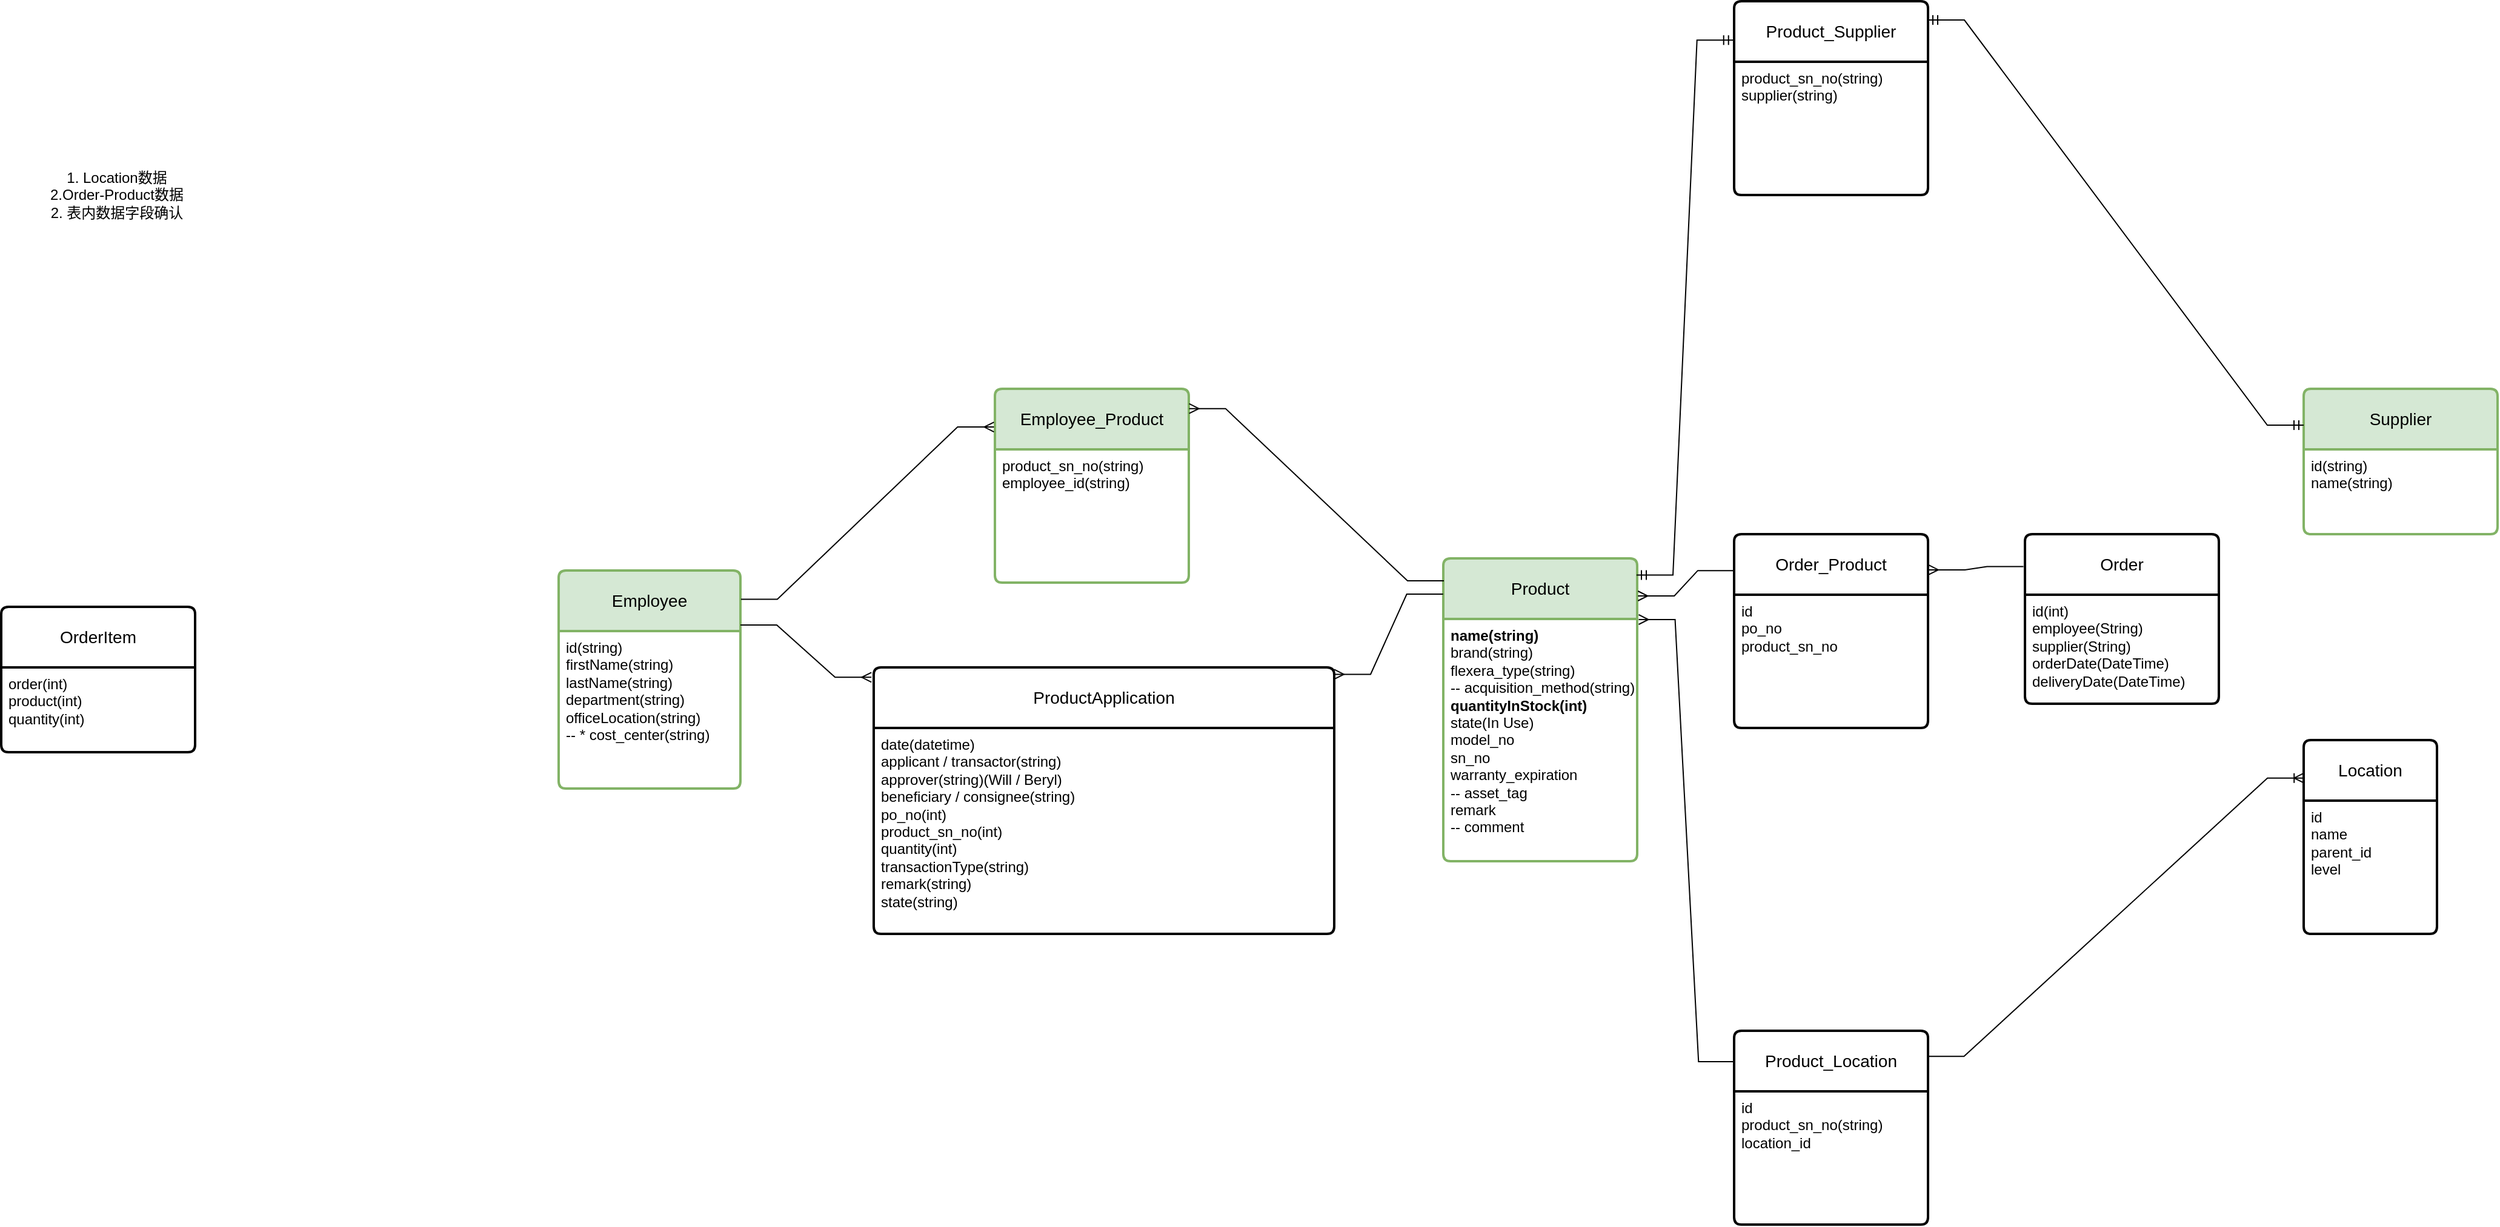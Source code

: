 <mxfile version="24.8.2">
  <diagram id="R2lEEEUBdFMjLlhIrx00" name="Page-1">
    <mxGraphModel dx="2160" dy="1762" grid="1" gridSize="10" guides="1" tooltips="1" connect="1" arrows="1" fold="1" page="1" pageScale="1" pageWidth="850" pageHeight="1100" math="0" shadow="0" extFonts="Permanent Marker^https://fonts.googleapis.com/css?family=Permanent+Marker">
      <root>
        <mxCell id="0" />
        <mxCell id="1" parent="0" />
        <mxCell id="ejjM6Sqbx9H5N0VlwYUp-1" value="Employee" style="swimlane;childLayout=stackLayout;horizontal=1;startSize=50;horizontalStack=0;rounded=1;fontSize=14;fontStyle=0;strokeWidth=2;resizeParent=0;resizeLast=1;shadow=0;dashed=0;align=center;arcSize=4;whiteSpace=wrap;html=1;fillColor=#d5e8d4;strokeColor=#82b366;" parent="1" vertex="1">
          <mxGeometry x="-360" y="-20" width="150" height="180" as="geometry" />
        </mxCell>
        <mxCell id="ejjM6Sqbx9H5N0VlwYUp-2" value="&lt;div&gt;id(string)&lt;/div&gt;firstName(string)&lt;div&gt;lastName(string)&lt;/div&gt;&lt;div&gt;department(string)&lt;/div&gt;&lt;div&gt;officeLocation(string)&lt;/div&gt;&lt;div&gt;-- * cost_center(string)&lt;/div&gt;&lt;div&gt;&lt;br&gt;&lt;/div&gt;" style="align=left;strokeColor=none;fillColor=none;spacingLeft=4;fontSize=12;verticalAlign=top;resizable=0;rotatable=0;part=1;html=1;" parent="ejjM6Sqbx9H5N0VlwYUp-1" vertex="1">
          <mxGeometry y="50" width="150" height="130" as="geometry" />
        </mxCell>
        <mxCell id="ejjM6Sqbx9H5N0VlwYUp-7" value="Supplier" style="swimlane;childLayout=stackLayout;horizontal=1;startSize=50;horizontalStack=0;rounded=1;fontSize=14;fontStyle=0;strokeWidth=2;resizeParent=0;resizeLast=1;shadow=0;dashed=0;align=center;arcSize=4;whiteSpace=wrap;html=1;fillColor=#d5e8d4;strokeColor=#82b366;" parent="1" vertex="1">
          <mxGeometry x="1080" y="-170" width="160" height="120" as="geometry" />
        </mxCell>
        <mxCell id="ejjM6Sqbx9H5N0VlwYUp-8" value="&lt;div&gt;id(string)&lt;/div&gt;name(string)&lt;div&gt;&lt;div&gt;&lt;br&gt;&lt;/div&gt;&lt;/div&gt;" style="align=left;strokeColor=none;fillColor=none;spacingLeft=4;fontSize=12;verticalAlign=top;resizable=0;rotatable=0;part=1;html=1;" parent="ejjM6Sqbx9H5N0VlwYUp-7" vertex="1">
          <mxGeometry y="50" width="160" height="70" as="geometry" />
        </mxCell>
        <mxCell id="ejjM6Sqbx9H5N0VlwYUp-9" value="Product" style="swimlane;childLayout=stackLayout;horizontal=1;startSize=50;horizontalStack=0;rounded=1;fontSize=14;fontStyle=0;strokeWidth=2;resizeParent=0;resizeLast=1;shadow=0;dashed=0;align=center;arcSize=4;whiteSpace=wrap;html=1;fillColor=#d5e8d4;strokeColor=#82b366;" parent="1" vertex="1">
          <mxGeometry x="370" y="-30" width="160" height="250" as="geometry" />
        </mxCell>
        <mxCell id="ejjM6Sqbx9H5N0VlwYUp-10" value="&lt;b&gt;name(string)&lt;/b&gt;&lt;div&gt;brand(string)&lt;b&gt;&lt;br&gt;&lt;/b&gt;&lt;div&gt;flexera_type(string)&lt;/div&gt;&lt;div&gt;-- acquisition_method(string)&lt;div&gt;&lt;b&gt;quantityInStock(int)&lt;/b&gt;&lt;/div&gt;&lt;div&gt;state(In Use)&lt;/div&gt;&lt;div&gt;model_no&lt;/div&gt;&lt;div&gt;sn_no&lt;/div&gt;&lt;div&gt;warranty_expiration&lt;/div&gt;&lt;div&gt;-- asset_tag&lt;/div&gt;&lt;div&gt;remark&lt;/div&gt;&lt;div&gt;-- comment&lt;/div&gt;&lt;/div&gt;&lt;/div&gt;" style="align=left;strokeColor=none;fillColor=none;spacingLeft=4;fontSize=12;verticalAlign=top;resizable=0;rotatable=0;part=1;html=1;" parent="ejjM6Sqbx9H5N0VlwYUp-9" vertex="1">
          <mxGeometry y="50" width="160" height="200" as="geometry" />
        </mxCell>
        <mxCell id="ejjM6Sqbx9H5N0VlwYUp-33" value="ProductApplication" style="swimlane;childLayout=stackLayout;horizontal=1;startSize=50;horizontalStack=0;rounded=1;fontSize=14;fontStyle=0;strokeWidth=2;resizeParent=0;resizeLast=1;shadow=0;dashed=0;align=center;arcSize=4;whiteSpace=wrap;html=1;" parent="1" vertex="1">
          <mxGeometry x="-100" y="60" width="380" height="220" as="geometry" />
        </mxCell>
        <mxCell id="ejjM6Sqbx9H5N0VlwYUp-34" value="&lt;div&gt;date(datetime)&lt;/div&gt;&lt;div&gt;applicant / transactor(string)&lt;/div&gt;&lt;div&gt;approver(string)(Will / Beryl)&lt;/div&gt;&lt;div&gt;beneficiary / consignee(string)&lt;/div&gt;&lt;div&gt;&lt;span style=&quot;background-color: initial;&quot;&gt;po_no(int)&lt;/span&gt;&lt;/div&gt;product_sn_no(int)&lt;div&gt;quantity(int)&lt;br&gt;&lt;/div&gt;&lt;div&gt;&lt;span style=&quot;background-color: initial;&quot;&gt;transactionType(string)&lt;/span&gt;&lt;/div&gt;&lt;div&gt;&lt;div&gt;&lt;span style=&quot;background-color: initial;&quot;&gt;remark(string)&lt;/span&gt;&lt;/div&gt;&lt;div&gt;&lt;span style=&quot;background-color: initial;&quot;&gt;state(string)&lt;/span&gt;&lt;/div&gt;&lt;div&gt;&lt;br&gt;&lt;/div&gt;&lt;/div&gt;" style="align=left;strokeColor=none;fillColor=none;spacingLeft=4;fontSize=12;verticalAlign=top;resizable=0;rotatable=0;part=1;html=1;" parent="ejjM6Sqbx9H5N0VlwYUp-33" vertex="1">
          <mxGeometry y="50" width="380" height="170" as="geometry" />
        </mxCell>
        <mxCell id="Ll-lu9K-P6MP86LAldci-16" value="OrderItem" style="swimlane;childLayout=stackLayout;horizontal=1;startSize=50;horizontalStack=0;rounded=1;fontSize=14;fontStyle=0;strokeWidth=2;resizeParent=0;resizeLast=1;shadow=0;dashed=0;align=center;arcSize=4;whiteSpace=wrap;html=1;" parent="1" vertex="1">
          <mxGeometry x="-820" y="10" width="160" height="120" as="geometry" />
        </mxCell>
        <mxCell id="Ll-lu9K-P6MP86LAldci-17" value="order(int)&lt;div&gt;product(int)&lt;/div&gt;&lt;div&gt;quantity(int)&lt;/div&gt;" style="align=left;strokeColor=none;fillColor=none;spacingLeft=4;fontSize=12;verticalAlign=top;resizable=0;rotatable=0;part=1;html=1;" parent="Ll-lu9K-P6MP86LAldci-16" vertex="1">
          <mxGeometry y="50" width="160" height="70" as="geometry" />
        </mxCell>
        <mxCell id="ejjM6Sqbx9H5N0VlwYUp-31" value="Order" style="swimlane;childLayout=stackLayout;horizontal=1;startSize=50;horizontalStack=0;rounded=1;fontSize=14;fontStyle=0;strokeWidth=2;resizeParent=0;resizeLast=1;shadow=0;dashed=0;align=center;arcSize=4;whiteSpace=wrap;html=1;" parent="1" vertex="1">
          <mxGeometry x="850" y="-50" width="160" height="140" as="geometry" />
        </mxCell>
        <mxCell id="ejjM6Sqbx9H5N0VlwYUp-32" value="&lt;div&gt;id(int)&lt;/div&gt;employee(String)&lt;div&gt;supplier(String)&lt;/div&gt;&lt;div&gt;orderDate(DateTime)&lt;/div&gt;&lt;div&gt;deliveryDate(DateTime)&lt;/div&gt;" style="align=left;strokeColor=none;fillColor=none;spacingLeft=4;fontSize=12;verticalAlign=top;resizable=0;rotatable=0;part=1;html=1;" parent="ejjM6Sqbx9H5N0VlwYUp-31" vertex="1">
          <mxGeometry y="50" width="160" height="90" as="geometry" />
        </mxCell>
        <mxCell id="kNg2Me-kXlAW_ViZlaUZ-2" value="Employee_Product" style="swimlane;childLayout=stackLayout;horizontal=1;startSize=50;horizontalStack=0;rounded=1;fontSize=14;fontStyle=0;strokeWidth=2;resizeParent=0;resizeLast=1;shadow=0;dashed=0;align=center;arcSize=4;whiteSpace=wrap;html=1;fillColor=#d5e8d4;strokeColor=#82b366;" parent="1" vertex="1">
          <mxGeometry y="-170" width="160" height="160" as="geometry" />
        </mxCell>
        <mxCell id="kNg2Me-kXlAW_ViZlaUZ-3" value="&lt;div&gt;product_sn_no(string)&lt;/div&gt;&lt;div&gt;employee_id(string)&lt;/div&gt;&lt;div&gt;&lt;br&gt;&lt;/div&gt;&lt;div&gt;&lt;br&gt;&lt;/div&gt;" style="align=left;strokeColor=none;fillColor=none;spacingLeft=4;fontSize=12;verticalAlign=top;resizable=0;rotatable=0;part=1;html=1;" parent="kNg2Me-kXlAW_ViZlaUZ-2" vertex="1">
          <mxGeometry y="50" width="160" height="110" as="geometry" />
        </mxCell>
        <mxCell id="kNg2Me-kXlAW_ViZlaUZ-14" value="" style="edgeStyle=entityRelationEdgeStyle;fontSize=12;html=1;endArrow=ERmany;rounded=0;exitX=1.003;exitY=0.132;exitDx=0;exitDy=0;exitPerimeter=0;entryX=-0.005;entryY=0.197;entryDx=0;entryDy=0;entryPerimeter=0;" parent="1" source="ejjM6Sqbx9H5N0VlwYUp-1" target="kNg2Me-kXlAW_ViZlaUZ-2" edge="1">
          <mxGeometry width="100" height="100" relative="1" as="geometry">
            <mxPoint x="-140" y="50" as="sourcePoint" />
            <mxPoint x="-40" y="-50" as="targetPoint" />
          </mxGeometry>
        </mxCell>
        <mxCell id="kNg2Me-kXlAW_ViZlaUZ-15" value="" style="edgeStyle=entityRelationEdgeStyle;fontSize=12;html=1;endArrow=ERmany;rounded=0;exitX=0.003;exitY=0.074;exitDx=0;exitDy=0;exitPerimeter=0;entryX=1.002;entryY=0.102;entryDx=0;entryDy=0;entryPerimeter=0;" parent="1" source="ejjM6Sqbx9H5N0VlwYUp-9" target="kNg2Me-kXlAW_ViZlaUZ-2" edge="1">
          <mxGeometry width="100" height="100" relative="1" as="geometry">
            <mxPoint x="540" y="50" as="sourcePoint" />
            <mxPoint x="470" y="-70" as="targetPoint" />
          </mxGeometry>
        </mxCell>
        <mxCell id="kNg2Me-kXlAW_ViZlaUZ-17" value="Product_Supplier" style="swimlane;childLayout=stackLayout;horizontal=1;startSize=50;horizontalStack=0;rounded=1;fontSize=14;fontStyle=0;strokeWidth=2;resizeParent=0;resizeLast=1;shadow=0;dashed=0;align=center;arcSize=4;whiteSpace=wrap;html=1;" parent="1" vertex="1">
          <mxGeometry x="610" y="-490" width="160" height="160" as="geometry" />
        </mxCell>
        <mxCell id="kNg2Me-kXlAW_ViZlaUZ-18" value="&lt;div&gt;product_sn_no(string)&lt;/div&gt;&lt;div&gt;supplier(string)&lt;/div&gt;&lt;div&gt;&lt;br&gt;&lt;/div&gt;&lt;div&gt;&lt;br&gt;&lt;/div&gt;" style="align=left;strokeColor=none;fillColor=none;spacingLeft=4;fontSize=12;verticalAlign=top;resizable=0;rotatable=0;part=1;html=1;" parent="kNg2Me-kXlAW_ViZlaUZ-17" vertex="1">
          <mxGeometry y="50" width="160" height="110" as="geometry" />
        </mxCell>
        <mxCell id="kNg2Me-kXlAW_ViZlaUZ-20" value="" style="edgeStyle=entityRelationEdgeStyle;fontSize=12;html=1;endArrow=ERmandOne;startArrow=ERmandOne;rounded=0;entryX=-0.004;entryY=0.201;entryDx=0;entryDy=0;entryPerimeter=0;exitX=0.997;exitY=0.055;exitDx=0;exitDy=0;exitPerimeter=0;" parent="1" source="ejjM6Sqbx9H5N0VlwYUp-9" target="kNg2Me-kXlAW_ViZlaUZ-17" edge="1">
          <mxGeometry width="100" height="100" relative="1" as="geometry">
            <mxPoint x="610" as="sourcePoint" />
            <mxPoint x="710" y="-100" as="targetPoint" />
          </mxGeometry>
        </mxCell>
        <mxCell id="kNg2Me-kXlAW_ViZlaUZ-21" value="" style="edgeStyle=entityRelationEdgeStyle;fontSize=12;html=1;endArrow=ERmandOne;startArrow=ERmandOne;rounded=0;entryX=1;entryY=0.097;entryDx=0;entryDy=0;entryPerimeter=0;exitX=0;exitY=0.25;exitDx=0;exitDy=0;" parent="1" source="ejjM6Sqbx9H5N0VlwYUp-7" target="kNg2Me-kXlAW_ViZlaUZ-17" edge="1">
          <mxGeometry width="100" height="100" relative="1" as="geometry">
            <mxPoint x="880" y="8" as="sourcePoint" />
            <mxPoint x="1000" y="-138" as="targetPoint" />
          </mxGeometry>
        </mxCell>
        <mxCell id="kNg2Me-kXlAW_ViZlaUZ-22" value="" style="edgeStyle=entityRelationEdgeStyle;fontSize=12;html=1;endArrow=ERmany;rounded=0;exitX=-0.001;exitY=0.118;exitDx=0;exitDy=0;exitPerimeter=0;entryX=1;entryY=0.026;entryDx=0;entryDy=0;entryPerimeter=0;" parent="1" source="ejjM6Sqbx9H5N0VlwYUp-9" target="ejjM6Sqbx9H5N0VlwYUp-33" edge="1">
          <mxGeometry width="100" height="100" relative="1" as="geometry">
            <mxPoint x="170" y="340" as="sourcePoint" />
            <mxPoint x="270" y="240" as="targetPoint" />
          </mxGeometry>
        </mxCell>
        <mxCell id="kNg2Me-kXlAW_ViZlaUZ-23" value="" style="edgeStyle=entityRelationEdgeStyle;fontSize=12;html=1;endArrow=ERmany;rounded=0;exitX=1;exitY=0.25;exitDx=0;exitDy=0;entryX=-0.005;entryY=0.037;entryDx=0;entryDy=0;entryPerimeter=0;" parent="1" source="ejjM6Sqbx9H5N0VlwYUp-1" target="ejjM6Sqbx9H5N0VlwYUp-33" edge="1">
          <mxGeometry width="100" height="100" relative="1" as="geometry">
            <mxPoint x="-110" y="220" as="sourcePoint" />
            <mxPoint x="-10" y="120" as="targetPoint" />
          </mxGeometry>
        </mxCell>
        <mxCell id="U3hRlZ8UHsJBfVimrEEc-1" value="Location" style="swimlane;childLayout=stackLayout;horizontal=1;startSize=50;horizontalStack=0;rounded=1;fontSize=14;fontStyle=0;strokeWidth=2;resizeParent=0;resizeLast=1;shadow=0;dashed=0;align=center;arcSize=4;whiteSpace=wrap;html=1;" vertex="1" parent="1">
          <mxGeometry x="1080" y="120" width="110" height="160" as="geometry" />
        </mxCell>
        <mxCell id="U3hRlZ8UHsJBfVimrEEc-2" value="id&lt;div&gt;name&lt;/div&gt;&lt;div&gt;parent_id&lt;/div&gt;&lt;div&gt;level&lt;/div&gt;" style="align=left;strokeColor=none;fillColor=none;spacingLeft=4;fontSize=12;verticalAlign=top;resizable=0;rotatable=0;part=1;html=1;" vertex="1" parent="U3hRlZ8UHsJBfVimrEEc-1">
          <mxGeometry y="50" width="110" height="110" as="geometry" />
        </mxCell>
        <mxCell id="U3hRlZ8UHsJBfVimrEEc-3" value="Product_Location" style="swimlane;childLayout=stackLayout;horizontal=1;startSize=50;horizontalStack=0;rounded=1;fontSize=14;fontStyle=0;strokeWidth=2;resizeParent=0;resizeLast=1;shadow=0;dashed=0;align=center;arcSize=4;whiteSpace=wrap;html=1;" vertex="1" parent="1">
          <mxGeometry x="610" y="360" width="160" height="160" as="geometry" />
        </mxCell>
        <mxCell id="U3hRlZ8UHsJBfVimrEEc-4" value="&lt;div&gt;id&lt;/div&gt;&lt;div&gt;product_sn_no(string)&lt;/div&gt;&lt;div&gt;location_id&lt;/div&gt;&lt;div&gt;&lt;br&gt;&lt;/div&gt;" style="align=left;strokeColor=none;fillColor=none;spacingLeft=4;fontSize=12;verticalAlign=top;resizable=0;rotatable=0;part=1;html=1;" vertex="1" parent="U3hRlZ8UHsJBfVimrEEc-3">
          <mxGeometry y="50" width="160" height="110" as="geometry" />
        </mxCell>
        <mxCell id="U3hRlZ8UHsJBfVimrEEc-5" value="" style="edgeStyle=entityRelationEdgeStyle;fontSize=12;html=1;endArrow=ERmany;rounded=0;exitX=0.004;exitY=0.159;exitDx=0;exitDy=0;exitPerimeter=0;entryX=1.008;entryY=0.202;entryDx=0;entryDy=0;entryPerimeter=0;" edge="1" parent="1" source="U3hRlZ8UHsJBfVimrEEc-3" target="ejjM6Sqbx9H5N0VlwYUp-9">
          <mxGeometry width="100" height="100" relative="1" as="geometry">
            <mxPoint x="540" y="10" as="sourcePoint" />
            <mxPoint x="680" y="30" as="targetPoint" />
          </mxGeometry>
        </mxCell>
        <mxCell id="U3hRlZ8UHsJBfVimrEEc-7" value="" style="edgeStyle=entityRelationEdgeStyle;fontSize=12;html=1;endArrow=ERoneToMany;rounded=0;exitX=0.998;exitY=0.132;exitDx=0;exitDy=0;exitPerimeter=0;entryX=0.001;entryY=0.196;entryDx=0;entryDy=0;entryPerimeter=0;" edge="1" parent="1" source="U3hRlZ8UHsJBfVimrEEc-3" target="U3hRlZ8UHsJBfVimrEEc-1">
          <mxGeometry width="100" height="100" relative="1" as="geometry">
            <mxPoint x="899.05" y="350" as="sourcePoint" />
            <mxPoint x="820" y="364" as="targetPoint" />
          </mxGeometry>
        </mxCell>
        <mxCell id="U3hRlZ8UHsJBfVimrEEc-8" value="Order_Product" style="swimlane;childLayout=stackLayout;horizontal=1;startSize=50;horizontalStack=0;rounded=1;fontSize=14;fontStyle=0;strokeWidth=2;resizeParent=0;resizeLast=1;shadow=0;dashed=0;align=center;arcSize=4;whiteSpace=wrap;html=1;" vertex="1" parent="1">
          <mxGeometry x="610" y="-50" width="160" height="160" as="geometry" />
        </mxCell>
        <mxCell id="U3hRlZ8UHsJBfVimrEEc-9" value="&lt;div&gt;id&lt;/div&gt;&lt;div&gt;po_no&lt;/div&gt;&lt;div&gt;product_sn_no&lt;/div&gt;&lt;div&gt;&lt;br&gt;&lt;/div&gt;" style="align=left;strokeColor=none;fillColor=none;spacingLeft=4;fontSize=12;verticalAlign=top;resizable=0;rotatable=0;part=1;html=1;" vertex="1" parent="U3hRlZ8UHsJBfVimrEEc-8">
          <mxGeometry y="50" width="160" height="110" as="geometry" />
        </mxCell>
        <mxCell id="U3hRlZ8UHsJBfVimrEEc-11" value="" style="edgeStyle=entityRelationEdgeStyle;fontSize=12;html=1;endArrow=ERmany;rounded=0;entryX=1.004;entryY=0.124;entryDx=0;entryDy=0;entryPerimeter=0;exitX=0;exitY=0.188;exitDx=0;exitDy=0;exitPerimeter=0;" edge="1" parent="1" source="U3hRlZ8UHsJBfVimrEEc-8" target="ejjM6Sqbx9H5N0VlwYUp-9">
          <mxGeometry width="100" height="100" relative="1" as="geometry">
            <mxPoint x="620" y="220" as="sourcePoint" />
            <mxPoint x="720" y="120" as="targetPoint" />
          </mxGeometry>
        </mxCell>
        <mxCell id="U3hRlZ8UHsJBfVimrEEc-12" value="" style="edgeStyle=entityRelationEdgeStyle;fontSize=12;html=1;endArrow=ERmany;rounded=0;exitX=-0.008;exitY=0.191;exitDx=0;exitDy=0;entryX=1.003;entryY=0.184;entryDx=0;entryDy=0;entryPerimeter=0;exitPerimeter=0;" edge="1" parent="1" source="ejjM6Sqbx9H5N0VlwYUp-31" target="U3hRlZ8UHsJBfVimrEEc-8">
          <mxGeometry width="100" height="100" relative="1" as="geometry">
            <mxPoint x="880" y="-150" as="sourcePoint" />
            <mxPoint x="980" y="-250" as="targetPoint" />
          </mxGeometry>
        </mxCell>
        <mxCell id="U3hRlZ8UHsJBfVimrEEc-13" value="1. Location数据&lt;div&gt;2.Order-Product数据&lt;br&gt;&lt;div&gt;2. 表内数据字段确认&lt;/div&gt;&lt;/div&gt;" style="text;html=1;align=center;verticalAlign=middle;resizable=0;points=[];autosize=1;strokeColor=none;fillColor=none;" vertex="1" parent="1">
          <mxGeometry x="-790" y="-360" width="130" height="60" as="geometry" />
        </mxCell>
      </root>
    </mxGraphModel>
  </diagram>
</mxfile>
